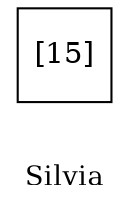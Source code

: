 digraph G {node [shape = square]; 
 graph [rankdir=LR]; 
_diagram_info [shape="plaintext", label="Silvia", fontsize=13]"[15]"}